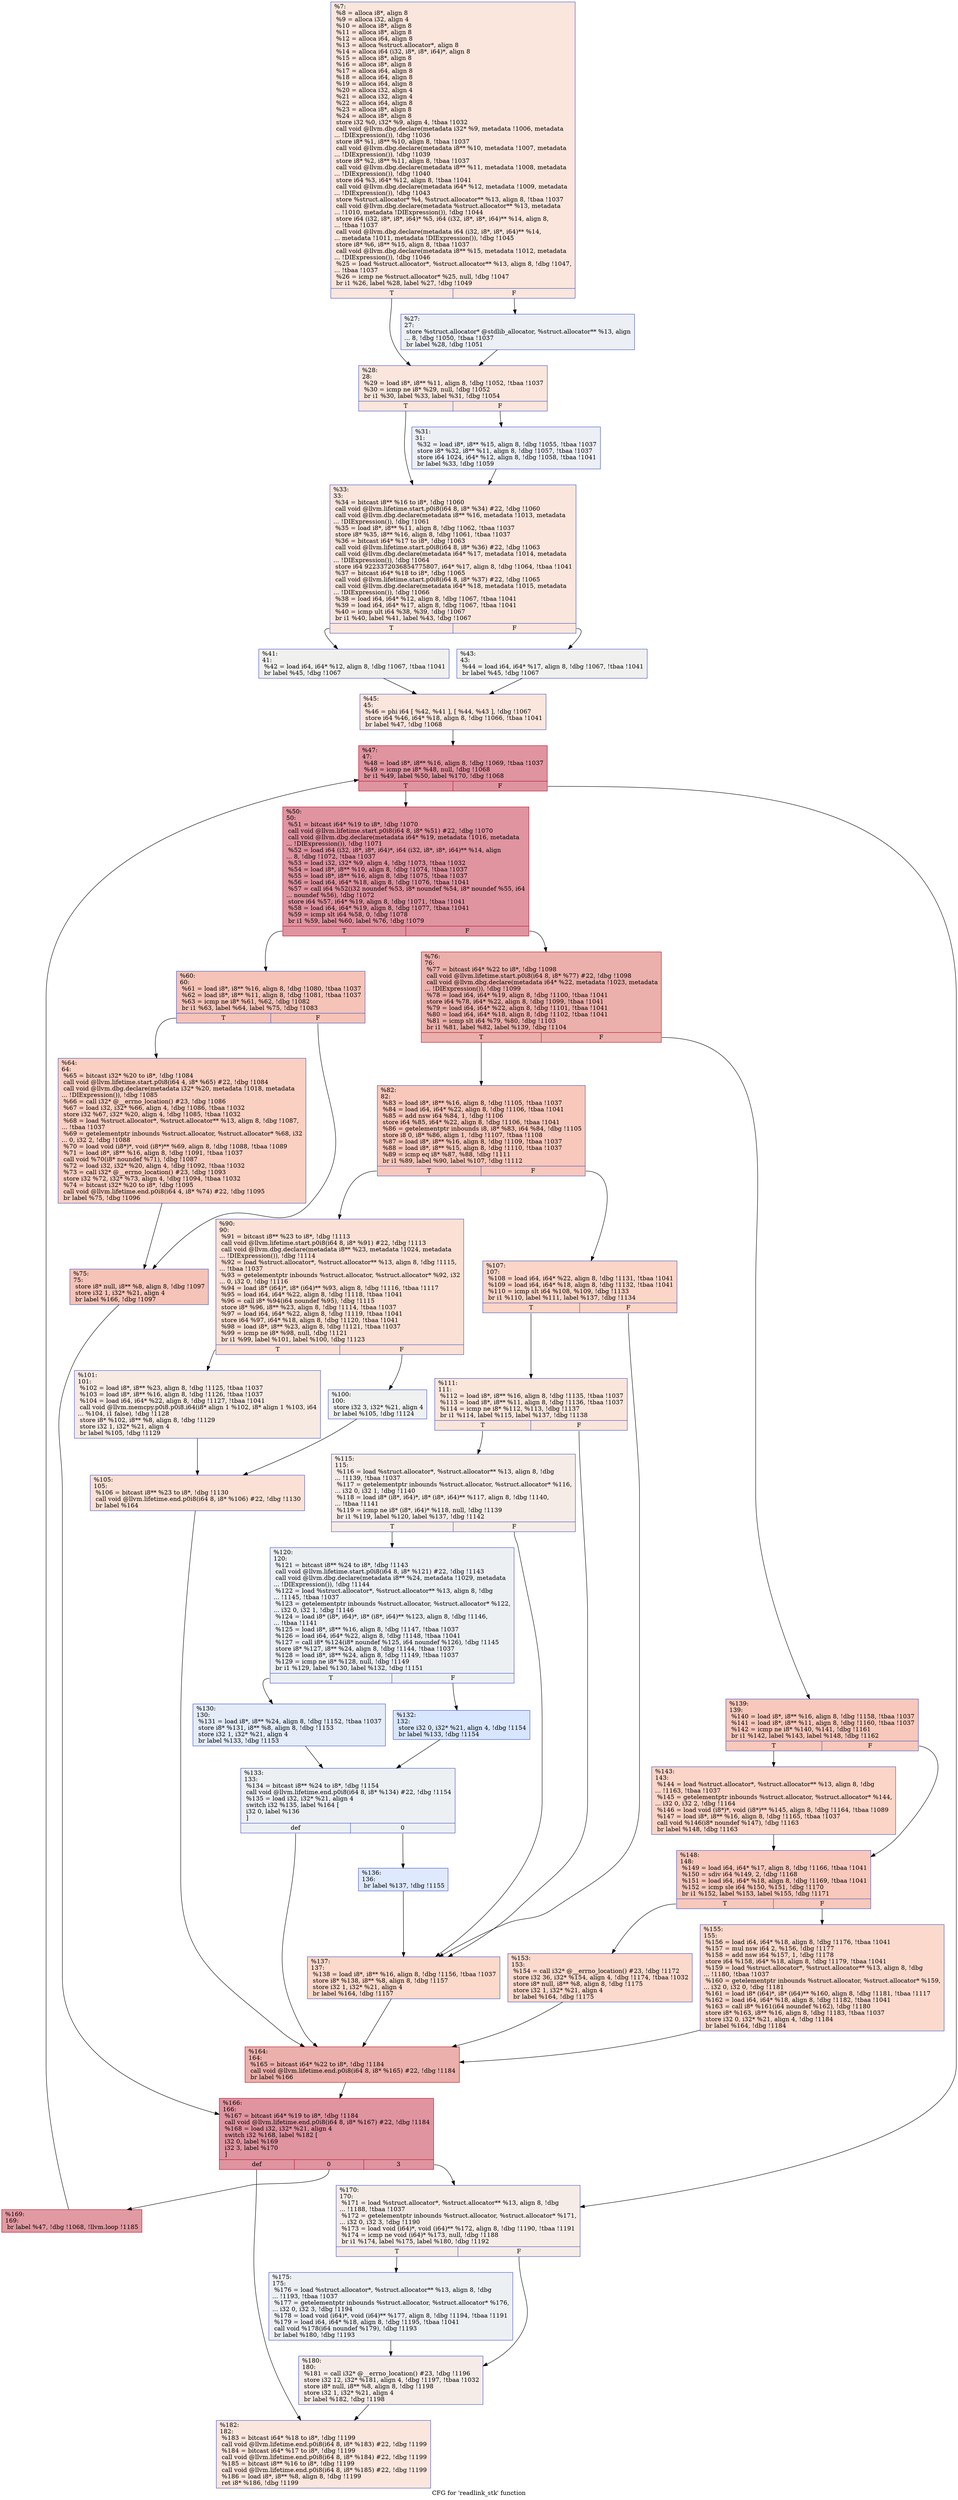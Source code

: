 digraph "CFG for 'readlink_stk' function" {
	label="CFG for 'readlink_stk' function";

	Node0x1359cb0 [shape=record,color="#3d50c3ff", style=filled, fillcolor="#f3c7b170",label="{%7:\l  %8 = alloca i8*, align 8\l  %9 = alloca i32, align 4\l  %10 = alloca i8*, align 8\l  %11 = alloca i8*, align 8\l  %12 = alloca i64, align 8\l  %13 = alloca %struct.allocator*, align 8\l  %14 = alloca i64 (i32, i8*, i8*, i64)*, align 8\l  %15 = alloca i8*, align 8\l  %16 = alloca i8*, align 8\l  %17 = alloca i64, align 8\l  %18 = alloca i64, align 8\l  %19 = alloca i64, align 8\l  %20 = alloca i32, align 4\l  %21 = alloca i32, align 4\l  %22 = alloca i64, align 8\l  %23 = alloca i8*, align 8\l  %24 = alloca i8*, align 8\l  store i32 %0, i32* %9, align 4, !tbaa !1032\l  call void @llvm.dbg.declare(metadata i32* %9, metadata !1006, metadata\l... !DIExpression()), !dbg !1036\l  store i8* %1, i8** %10, align 8, !tbaa !1037\l  call void @llvm.dbg.declare(metadata i8** %10, metadata !1007, metadata\l... !DIExpression()), !dbg !1039\l  store i8* %2, i8** %11, align 8, !tbaa !1037\l  call void @llvm.dbg.declare(metadata i8** %11, metadata !1008, metadata\l... !DIExpression()), !dbg !1040\l  store i64 %3, i64* %12, align 8, !tbaa !1041\l  call void @llvm.dbg.declare(metadata i64* %12, metadata !1009, metadata\l... !DIExpression()), !dbg !1043\l  store %struct.allocator* %4, %struct.allocator** %13, align 8, !tbaa !1037\l  call void @llvm.dbg.declare(metadata %struct.allocator** %13, metadata\l... !1010, metadata !DIExpression()), !dbg !1044\l  store i64 (i32, i8*, i8*, i64)* %5, i64 (i32, i8*, i8*, i64)** %14, align 8,\l... !tbaa !1037\l  call void @llvm.dbg.declare(metadata i64 (i32, i8*, i8*, i64)** %14,\l... metadata !1011, metadata !DIExpression()), !dbg !1045\l  store i8* %6, i8** %15, align 8, !tbaa !1037\l  call void @llvm.dbg.declare(metadata i8** %15, metadata !1012, metadata\l... !DIExpression()), !dbg !1046\l  %25 = load %struct.allocator*, %struct.allocator** %13, align 8, !dbg !1047,\l... !tbaa !1037\l  %26 = icmp ne %struct.allocator* %25, null, !dbg !1047\l  br i1 %26, label %28, label %27, !dbg !1049\l|{<s0>T|<s1>F}}"];
	Node0x1359cb0:s0 -> Node0x135c2a0;
	Node0x1359cb0:s1 -> Node0x135c250;
	Node0x135c250 [shape=record,color="#3d50c3ff", style=filled, fillcolor="#d4dbe670",label="{%27:\l27:                                               \l  store %struct.allocator* @stdlib_allocator, %struct.allocator** %13, align\l... 8, !dbg !1050, !tbaa !1037\l  br label %28, !dbg !1051\l}"];
	Node0x135c250 -> Node0x135c2a0;
	Node0x135c2a0 [shape=record,color="#3d50c3ff", style=filled, fillcolor="#f3c7b170",label="{%28:\l28:                                               \l  %29 = load i8*, i8** %11, align 8, !dbg !1052, !tbaa !1037\l  %30 = icmp ne i8* %29, null, !dbg !1052\l  br i1 %30, label %33, label %31, !dbg !1054\l|{<s0>T|<s1>F}}"];
	Node0x135c2a0:s0 -> Node0x135c340;
	Node0x135c2a0:s1 -> Node0x135c2f0;
	Node0x135c2f0 [shape=record,color="#3d50c3ff", style=filled, fillcolor="#d4dbe670",label="{%31:\l31:                                               \l  %32 = load i8*, i8** %15, align 8, !dbg !1055, !tbaa !1037\l  store i8* %32, i8** %11, align 8, !dbg !1057, !tbaa !1037\l  store i64 1024, i64* %12, align 8, !dbg !1058, !tbaa !1041\l  br label %33, !dbg !1059\l}"];
	Node0x135c2f0 -> Node0x135c340;
	Node0x135c340 [shape=record,color="#3d50c3ff", style=filled, fillcolor="#f3c7b170",label="{%33:\l33:                                               \l  %34 = bitcast i8** %16 to i8*, !dbg !1060\l  call void @llvm.lifetime.start.p0i8(i64 8, i8* %34) #22, !dbg !1060\l  call void @llvm.dbg.declare(metadata i8** %16, metadata !1013, metadata\l... !DIExpression()), !dbg !1061\l  %35 = load i8*, i8** %11, align 8, !dbg !1062, !tbaa !1037\l  store i8* %35, i8** %16, align 8, !dbg !1061, !tbaa !1037\l  %36 = bitcast i64* %17 to i8*, !dbg !1063\l  call void @llvm.lifetime.start.p0i8(i64 8, i8* %36) #22, !dbg !1063\l  call void @llvm.dbg.declare(metadata i64* %17, metadata !1014, metadata\l... !DIExpression()), !dbg !1064\l  store i64 9223372036854775807, i64* %17, align 8, !dbg !1064, !tbaa !1041\l  %37 = bitcast i64* %18 to i8*, !dbg !1065\l  call void @llvm.lifetime.start.p0i8(i64 8, i8* %37) #22, !dbg !1065\l  call void @llvm.dbg.declare(metadata i64* %18, metadata !1015, metadata\l... !DIExpression()), !dbg !1066\l  %38 = load i64, i64* %12, align 8, !dbg !1067, !tbaa !1041\l  %39 = load i64, i64* %17, align 8, !dbg !1067, !tbaa !1041\l  %40 = icmp ult i64 %38, %39, !dbg !1067\l  br i1 %40, label %41, label %43, !dbg !1067\l|{<s0>T|<s1>F}}"];
	Node0x135c340:s0 -> Node0x135c390;
	Node0x135c340:s1 -> Node0x135c3e0;
	Node0x135c390 [shape=record,color="#3d50c3ff", style=filled, fillcolor="#dedcdb70",label="{%41:\l41:                                               \l  %42 = load i64, i64* %12, align 8, !dbg !1067, !tbaa !1041\l  br label %45, !dbg !1067\l}"];
	Node0x135c390 -> Node0x135c430;
	Node0x135c3e0 [shape=record,color="#3d50c3ff", style=filled, fillcolor="#dedcdb70",label="{%43:\l43:                                               \l  %44 = load i64, i64* %17, align 8, !dbg !1067, !tbaa !1041\l  br label %45, !dbg !1067\l}"];
	Node0x135c3e0 -> Node0x135c430;
	Node0x135c430 [shape=record,color="#3d50c3ff", style=filled, fillcolor="#f3c7b170",label="{%45:\l45:                                               \l  %46 = phi i64 [ %42, %41 ], [ %44, %43 ], !dbg !1067\l  store i64 %46, i64* %18, align 8, !dbg !1066, !tbaa !1041\l  br label %47, !dbg !1068\l}"];
	Node0x135c430 -> Node0x135c480;
	Node0x135c480 [shape=record,color="#b70d28ff", style=filled, fillcolor="#b70d2870",label="{%47:\l47:                                               \l  %48 = load i8*, i8** %16, align 8, !dbg !1069, !tbaa !1037\l  %49 = icmp ne i8* %48, null, !dbg !1068\l  br i1 %49, label %50, label %170, !dbg !1068\l|{<s0>T|<s1>F}}"];
	Node0x135c480:s0 -> Node0x135c4d0;
	Node0x135c480:s1 -> Node0x135cd40;
	Node0x135c4d0 [shape=record,color="#b70d28ff", style=filled, fillcolor="#b70d2870",label="{%50:\l50:                                               \l  %51 = bitcast i64* %19 to i8*, !dbg !1070\l  call void @llvm.lifetime.start.p0i8(i64 8, i8* %51) #22, !dbg !1070\l  call void @llvm.dbg.declare(metadata i64* %19, metadata !1016, metadata\l... !DIExpression()), !dbg !1071\l  %52 = load i64 (i32, i8*, i8*, i64)*, i64 (i32, i8*, i8*, i64)** %14, align\l... 8, !dbg !1072, !tbaa !1037\l  %53 = load i32, i32* %9, align 4, !dbg !1073, !tbaa !1032\l  %54 = load i8*, i8** %10, align 8, !dbg !1074, !tbaa !1037\l  %55 = load i8*, i8** %16, align 8, !dbg !1075, !tbaa !1037\l  %56 = load i64, i64* %18, align 8, !dbg !1076, !tbaa !1041\l  %57 = call i64 %52(i32 noundef %53, i8* noundef %54, i8* noundef %55, i64\l... noundef %56), !dbg !1072\l  store i64 %57, i64* %19, align 8, !dbg !1071, !tbaa !1041\l  %58 = load i64, i64* %19, align 8, !dbg !1077, !tbaa !1041\l  %59 = icmp slt i64 %58, 0, !dbg !1078\l  br i1 %59, label %60, label %76, !dbg !1079\l|{<s0>T|<s1>F}}"];
	Node0x135c4d0:s0 -> Node0x135c520;
	Node0x135c4d0:s1 -> Node0x135c610;
	Node0x135c520 [shape=record,color="#3d50c3ff", style=filled, fillcolor="#e8765c70",label="{%60:\l60:                                               \l  %61 = load i8*, i8** %16, align 8, !dbg !1080, !tbaa !1037\l  %62 = load i8*, i8** %11, align 8, !dbg !1081, !tbaa !1037\l  %63 = icmp ne i8* %61, %62, !dbg !1082\l  br i1 %63, label %64, label %75, !dbg !1083\l|{<s0>T|<s1>F}}"];
	Node0x135c520:s0 -> Node0x135c570;
	Node0x135c520:s1 -> Node0x135c5c0;
	Node0x135c570 [shape=record,color="#3d50c3ff", style=filled, fillcolor="#f3947570",label="{%64:\l64:                                               \l  %65 = bitcast i32* %20 to i8*, !dbg !1084\l  call void @llvm.lifetime.start.p0i8(i64 4, i8* %65) #22, !dbg !1084\l  call void @llvm.dbg.declare(metadata i32* %20, metadata !1018, metadata\l... !DIExpression()), !dbg !1085\l  %66 = call i32* @__errno_location() #23, !dbg !1086\l  %67 = load i32, i32* %66, align 4, !dbg !1086, !tbaa !1032\l  store i32 %67, i32* %20, align 4, !dbg !1085, !tbaa !1032\l  %68 = load %struct.allocator*, %struct.allocator** %13, align 8, !dbg !1087,\l... !tbaa !1037\l  %69 = getelementptr inbounds %struct.allocator, %struct.allocator* %68, i32\l... 0, i32 2, !dbg !1088\l  %70 = load void (i8*)*, void (i8*)** %69, align 8, !dbg !1088, !tbaa !1089\l  %71 = load i8*, i8** %16, align 8, !dbg !1091, !tbaa !1037\l  call void %70(i8* noundef %71), !dbg !1087\l  %72 = load i32, i32* %20, align 4, !dbg !1092, !tbaa !1032\l  %73 = call i32* @__errno_location() #23, !dbg !1093\l  store i32 %72, i32* %73, align 4, !dbg !1094, !tbaa !1032\l  %74 = bitcast i32* %20 to i8*, !dbg !1095\l  call void @llvm.lifetime.end.p0i8(i64 4, i8* %74) #22, !dbg !1095\l  br label %75, !dbg !1096\l}"];
	Node0x135c570 -> Node0x135c5c0;
	Node0x135c5c0 [shape=record,color="#3d50c3ff", style=filled, fillcolor="#e8765c70",label="{%75:\l75:                                               \l  store i8* null, i8** %8, align 8, !dbg !1097\l  store i32 1, i32* %21, align 4\l  br label %166, !dbg !1097\l}"];
	Node0x135c5c0 -> Node0x135cca0;
	Node0x135c610 [shape=record,color="#b70d28ff", style=filled, fillcolor="#d24b4070",label="{%76:\l76:                                               \l  %77 = bitcast i64* %22 to i8*, !dbg !1098\l  call void @llvm.lifetime.start.p0i8(i64 8, i8* %77) #22, !dbg !1098\l  call void @llvm.dbg.declare(metadata i64* %22, metadata !1023, metadata\l... !DIExpression()), !dbg !1099\l  %78 = load i64, i64* %19, align 8, !dbg !1100, !tbaa !1041\l  store i64 %78, i64* %22, align 8, !dbg !1099, !tbaa !1041\l  %79 = load i64, i64* %22, align 8, !dbg !1101, !tbaa !1041\l  %80 = load i64, i64* %18, align 8, !dbg !1102, !tbaa !1041\l  %81 = icmp slt i64 %79, %80, !dbg !1103\l  br i1 %81, label %82, label %139, !dbg !1104\l|{<s0>T|<s1>F}}"];
	Node0x135c610:s0 -> Node0x135c660;
	Node0x135c610:s1 -> Node0x135cac0;
	Node0x135c660 [shape=record,color="#3d50c3ff", style=filled, fillcolor="#ed836670",label="{%82:\l82:                                               \l  %83 = load i8*, i8** %16, align 8, !dbg !1105, !tbaa !1037\l  %84 = load i64, i64* %22, align 8, !dbg !1106, !tbaa !1041\l  %85 = add nsw i64 %84, 1, !dbg !1106\l  store i64 %85, i64* %22, align 8, !dbg !1106, !tbaa !1041\l  %86 = getelementptr inbounds i8, i8* %83, i64 %84, !dbg !1105\l  store i8 0, i8* %86, align 1, !dbg !1107, !tbaa !1108\l  %87 = load i8*, i8** %16, align 8, !dbg !1109, !tbaa !1037\l  %88 = load i8*, i8** %15, align 8, !dbg !1110, !tbaa !1037\l  %89 = icmp eq i8* %87, %88, !dbg !1111\l  br i1 %89, label %90, label %107, !dbg !1112\l|{<s0>T|<s1>F}}"];
	Node0x135c660:s0 -> Node0x135c6b0;
	Node0x135c660:s1 -> Node0x135c7f0;
	Node0x135c6b0 [shape=record,color="#3d50c3ff", style=filled, fillcolor="#f7bca170",label="{%90:\l90:                                               \l  %91 = bitcast i8** %23 to i8*, !dbg !1113\l  call void @llvm.lifetime.start.p0i8(i64 8, i8* %91) #22, !dbg !1113\l  call void @llvm.dbg.declare(metadata i8** %23, metadata !1024, metadata\l... !DIExpression()), !dbg !1114\l  %92 = load %struct.allocator*, %struct.allocator** %13, align 8, !dbg !1115,\l... !tbaa !1037\l  %93 = getelementptr inbounds %struct.allocator, %struct.allocator* %92, i32\l... 0, i32 0, !dbg !1116\l  %94 = load i8* (i64)*, i8* (i64)** %93, align 8, !dbg !1116, !tbaa !1117\l  %95 = load i64, i64* %22, align 8, !dbg !1118, !tbaa !1041\l  %96 = call i8* %94(i64 noundef %95), !dbg !1115\l  store i8* %96, i8** %23, align 8, !dbg !1114, !tbaa !1037\l  %97 = load i64, i64* %22, align 8, !dbg !1119, !tbaa !1041\l  store i64 %97, i64* %18, align 8, !dbg !1120, !tbaa !1041\l  %98 = load i8*, i8** %23, align 8, !dbg !1121, !tbaa !1037\l  %99 = icmp ne i8* %98, null, !dbg !1121\l  br i1 %99, label %101, label %100, !dbg !1123\l|{<s0>T|<s1>F}}"];
	Node0x135c6b0:s0 -> Node0x135c750;
	Node0x135c6b0:s1 -> Node0x135c700;
	Node0x135c700 [shape=record,color="#3d50c3ff", style=filled, fillcolor="#dbdcde70",label="{%100:\l100:                                              \l  store i32 3, i32* %21, align 4\l  br label %105, !dbg !1124\l}"];
	Node0x135c700 -> Node0x135c7a0;
	Node0x135c750 [shape=record,color="#3d50c3ff", style=filled, fillcolor="#eed0c070",label="{%101:\l101:                                              \l  %102 = load i8*, i8** %23, align 8, !dbg !1125, !tbaa !1037\l  %103 = load i8*, i8** %16, align 8, !dbg !1126, !tbaa !1037\l  %104 = load i64, i64* %22, align 8, !dbg !1127, !tbaa !1041\l  call void @llvm.memcpy.p0i8.p0i8.i64(i8* align 1 %102, i8* align 1 %103, i64\l... %104, i1 false), !dbg !1128\l  store i8* %102, i8** %8, align 8, !dbg !1129\l  store i32 1, i32* %21, align 4\l  br label %105, !dbg !1129\l}"];
	Node0x135c750 -> Node0x135c7a0;
	Node0x135c7a0 [shape=record,color="#3d50c3ff", style=filled, fillcolor="#f7bca170",label="{%105:\l105:                                              \l  %106 = bitcast i8** %23 to i8*, !dbg !1130\l  call void @llvm.lifetime.end.p0i8(i64 8, i8* %106) #22, !dbg !1130\l  br label %164\l}"];
	Node0x135c7a0 -> Node0x135cc50;
	Node0x135c7f0 [shape=record,color="#3d50c3ff", style=filled, fillcolor="#f5a08170",label="{%107:\l107:                                              \l  %108 = load i64, i64* %22, align 8, !dbg !1131, !tbaa !1041\l  %109 = load i64, i64* %18, align 8, !dbg !1132, !tbaa !1041\l  %110 = icmp slt i64 %108, %109, !dbg !1133\l  br i1 %110, label %111, label %137, !dbg !1134\l|{<s0>T|<s1>F}}"];
	Node0x135c7f0:s0 -> Node0x135c840;
	Node0x135c7f0:s1 -> Node0x135ca70;
	Node0x135c840 [shape=record,color="#3d50c3ff", style=filled, fillcolor="#f4c5ad70",label="{%111:\l111:                                              \l  %112 = load i8*, i8** %16, align 8, !dbg !1135, !tbaa !1037\l  %113 = load i8*, i8** %11, align 8, !dbg !1136, !tbaa !1037\l  %114 = icmp ne i8* %112, %113, !dbg !1137\l  br i1 %114, label %115, label %137, !dbg !1138\l|{<s0>T|<s1>F}}"];
	Node0x135c840:s0 -> Node0x135c890;
	Node0x135c840:s1 -> Node0x135ca70;
	Node0x135c890 [shape=record,color="#3d50c3ff", style=filled, fillcolor="#ead5c970",label="{%115:\l115:                                              \l  %116 = load %struct.allocator*, %struct.allocator** %13, align 8, !dbg\l... !1139, !tbaa !1037\l  %117 = getelementptr inbounds %struct.allocator, %struct.allocator* %116,\l... i32 0, i32 1, !dbg !1140\l  %118 = load i8* (i8*, i64)*, i8* (i8*, i64)** %117, align 8, !dbg !1140,\l... !tbaa !1141\l  %119 = icmp ne i8* (i8*, i64)* %118, null, !dbg !1139\l  br i1 %119, label %120, label %137, !dbg !1142\l|{<s0>T|<s1>F}}"];
	Node0x135c890:s0 -> Node0x135c8e0;
	Node0x135c890:s1 -> Node0x135ca70;
	Node0x135c8e0 [shape=record,color="#3d50c3ff", style=filled, fillcolor="#d6dce470",label="{%120:\l120:                                              \l  %121 = bitcast i8** %24 to i8*, !dbg !1143\l  call void @llvm.lifetime.start.p0i8(i64 8, i8* %121) #22, !dbg !1143\l  call void @llvm.dbg.declare(metadata i8** %24, metadata !1029, metadata\l... !DIExpression()), !dbg !1144\l  %122 = load %struct.allocator*, %struct.allocator** %13, align 8, !dbg\l... !1145, !tbaa !1037\l  %123 = getelementptr inbounds %struct.allocator, %struct.allocator* %122,\l... i32 0, i32 1, !dbg !1146\l  %124 = load i8* (i8*, i64)*, i8* (i8*, i64)** %123, align 8, !dbg !1146,\l... !tbaa !1141\l  %125 = load i8*, i8** %16, align 8, !dbg !1147, !tbaa !1037\l  %126 = load i64, i64* %22, align 8, !dbg !1148, !tbaa !1041\l  %127 = call i8* %124(i8* noundef %125, i64 noundef %126), !dbg !1145\l  store i8* %127, i8** %24, align 8, !dbg !1144, !tbaa !1037\l  %128 = load i8*, i8** %24, align 8, !dbg !1149, !tbaa !1037\l  %129 = icmp ne i8* %128, null, !dbg !1149\l  br i1 %129, label %130, label %132, !dbg !1151\l|{<s0>T|<s1>F}}"];
	Node0x135c8e0:s0 -> Node0x135c930;
	Node0x135c8e0:s1 -> Node0x135c980;
	Node0x135c930 [shape=record,color="#3d50c3ff", style=filled, fillcolor="#c1d4f470",label="{%130:\l130:                                              \l  %131 = load i8*, i8** %24, align 8, !dbg !1152, !tbaa !1037\l  store i8* %131, i8** %8, align 8, !dbg !1153\l  store i32 1, i32* %21, align 4\l  br label %133, !dbg !1153\l}"];
	Node0x135c930 -> Node0x135c9d0;
	Node0x135c980 [shape=record,color="#3d50c3ff", style=filled, fillcolor="#a7c5fe70",label="{%132:\l132:                                              \l  store i32 0, i32* %21, align 4, !dbg !1154\l  br label %133, !dbg !1154\l}"];
	Node0x135c980 -> Node0x135c9d0;
	Node0x135c9d0 [shape=record,color="#3d50c3ff", style=filled, fillcolor="#d6dce470",label="{%133:\l133:                                              \l  %134 = bitcast i8** %24 to i8*, !dbg !1154\l  call void @llvm.lifetime.end.p0i8(i64 8, i8* %134) #22, !dbg !1154\l  %135 = load i32, i32* %21, align 4\l  switch i32 %135, label %164 [\l    i32 0, label %136\l  ]\l|{<s0>def|<s1>0}}"];
	Node0x135c9d0:s0 -> Node0x135cc50;
	Node0x135c9d0:s1 -> Node0x135ca20;
	Node0x135ca20 [shape=record,color="#3d50c3ff", style=filled, fillcolor="#b5cdfa70",label="{%136:\l136:                                              \l  br label %137, !dbg !1155\l}"];
	Node0x135ca20 -> Node0x135ca70;
	Node0x135ca70 [shape=record,color="#3d50c3ff", style=filled, fillcolor="#f7a88970",label="{%137:\l137:                                              \l  %138 = load i8*, i8** %16, align 8, !dbg !1156, !tbaa !1037\l  store i8* %138, i8** %8, align 8, !dbg !1157\l  store i32 1, i32* %21, align 4\l  br label %164, !dbg !1157\l}"];
	Node0x135ca70 -> Node0x135cc50;
	Node0x135cac0 [shape=record,color="#3d50c3ff", style=filled, fillcolor="#ed836670",label="{%139:\l139:                                              \l  %140 = load i8*, i8** %16, align 8, !dbg !1158, !tbaa !1037\l  %141 = load i8*, i8** %11, align 8, !dbg !1160, !tbaa !1037\l  %142 = icmp ne i8* %140, %141, !dbg !1161\l  br i1 %142, label %143, label %148, !dbg !1162\l|{<s0>T|<s1>F}}"];
	Node0x135cac0:s0 -> Node0x135cb10;
	Node0x135cac0:s1 -> Node0x135cb60;
	Node0x135cb10 [shape=record,color="#3d50c3ff", style=filled, fillcolor="#f5a08170",label="{%143:\l143:                                              \l  %144 = load %struct.allocator*, %struct.allocator** %13, align 8, !dbg\l... !1163, !tbaa !1037\l  %145 = getelementptr inbounds %struct.allocator, %struct.allocator* %144,\l... i32 0, i32 2, !dbg !1164\l  %146 = load void (i8*)*, void (i8*)** %145, align 8, !dbg !1164, !tbaa !1089\l  %147 = load i8*, i8** %16, align 8, !dbg !1165, !tbaa !1037\l  call void %146(i8* noundef %147), !dbg !1163\l  br label %148, !dbg !1163\l}"];
	Node0x135cb10 -> Node0x135cb60;
	Node0x135cb60 [shape=record,color="#3d50c3ff", style=filled, fillcolor="#ed836670",label="{%148:\l148:                                              \l  %149 = load i64, i64* %17, align 8, !dbg !1166, !tbaa !1041\l  %150 = sdiv i64 %149, 2, !dbg !1168\l  %151 = load i64, i64* %18, align 8, !dbg !1169, !tbaa !1041\l  %152 = icmp sle i64 %150, %151, !dbg !1170\l  br i1 %152, label %153, label %155, !dbg !1171\l|{<s0>T|<s1>F}}"];
	Node0x135cb60:s0 -> Node0x135cbb0;
	Node0x135cb60:s1 -> Node0x135cc00;
	Node0x135cbb0 [shape=record,color="#3d50c3ff", style=filled, fillcolor="#f7ac8e70",label="{%153:\l153:                                              \l  %154 = call i32* @__errno_location() #23, !dbg !1172\l  store i32 36, i32* %154, align 4, !dbg !1174, !tbaa !1032\l  store i8* null, i8** %8, align 8, !dbg !1175\l  store i32 1, i32* %21, align 4\l  br label %164, !dbg !1175\l}"];
	Node0x135cbb0 -> Node0x135cc50;
	Node0x135cc00 [shape=record,color="#3d50c3ff", style=filled, fillcolor="#f7ac8e70",label="{%155:\l155:                                              \l  %156 = load i64, i64* %18, align 8, !dbg !1176, !tbaa !1041\l  %157 = mul nsw i64 2, %156, !dbg !1177\l  %158 = add nsw i64 %157, 1, !dbg !1178\l  store i64 %158, i64* %18, align 8, !dbg !1179, !tbaa !1041\l  %159 = load %struct.allocator*, %struct.allocator** %13, align 8, !dbg\l... !1180, !tbaa !1037\l  %160 = getelementptr inbounds %struct.allocator, %struct.allocator* %159,\l... i32 0, i32 0, !dbg !1181\l  %161 = load i8* (i64)*, i8* (i64)** %160, align 8, !dbg !1181, !tbaa !1117\l  %162 = load i64, i64* %18, align 8, !dbg !1182, !tbaa !1041\l  %163 = call i8* %161(i64 noundef %162), !dbg !1180\l  store i8* %163, i8** %16, align 8, !dbg !1183, !tbaa !1037\l  store i32 0, i32* %21, align 4, !dbg !1184\l  br label %164, !dbg !1184\l}"];
	Node0x135cc00 -> Node0x135cc50;
	Node0x135cc50 [shape=record,color="#b70d28ff", style=filled, fillcolor="#d24b4070",label="{%164:\l164:                                              \l  %165 = bitcast i64* %22 to i8*, !dbg !1184\l  call void @llvm.lifetime.end.p0i8(i64 8, i8* %165) #22, !dbg !1184\l  br label %166\l}"];
	Node0x135cc50 -> Node0x135cca0;
	Node0x135cca0 [shape=record,color="#b70d28ff", style=filled, fillcolor="#b70d2870",label="{%166:\l166:                                              \l  %167 = bitcast i64* %19 to i8*, !dbg !1184\l  call void @llvm.lifetime.end.p0i8(i64 8, i8* %167) #22, !dbg !1184\l  %168 = load i32, i32* %21, align 4\l  switch i32 %168, label %182 [\l    i32 0, label %169\l    i32 3, label %170\l  ]\l|{<s0>def|<s1>0|<s2>3}}"];
	Node0x135cca0:s0 -> Node0x135ce30;
	Node0x135cca0:s1 -> Node0x135ccf0;
	Node0x135cca0:s2 -> Node0x135cd40;
	Node0x135ccf0 [shape=record,color="#b70d28ff", style=filled, fillcolor="#bb1b2c70",label="{%169:\l169:                                              \l  br label %47, !dbg !1068, !llvm.loop !1185\l}"];
	Node0x135ccf0 -> Node0x135c480;
	Node0x135cd40 [shape=record,color="#3d50c3ff", style=filled, fillcolor="#ead5c970",label="{%170:\l170:                                              \l  %171 = load %struct.allocator*, %struct.allocator** %13, align 8, !dbg\l... !1188, !tbaa !1037\l  %172 = getelementptr inbounds %struct.allocator, %struct.allocator* %171,\l... i32 0, i32 3, !dbg !1190\l  %173 = load void (i64)*, void (i64)** %172, align 8, !dbg !1190, !tbaa !1191\l  %174 = icmp ne void (i64)* %173, null, !dbg !1188\l  br i1 %174, label %175, label %180, !dbg !1192\l|{<s0>T|<s1>F}}"];
	Node0x135cd40:s0 -> Node0x135cd90;
	Node0x135cd40:s1 -> Node0x135cde0;
	Node0x135cd90 [shape=record,color="#3d50c3ff", style=filled, fillcolor="#d6dce470",label="{%175:\l175:                                              \l  %176 = load %struct.allocator*, %struct.allocator** %13, align 8, !dbg\l... !1193, !tbaa !1037\l  %177 = getelementptr inbounds %struct.allocator, %struct.allocator* %176,\l... i32 0, i32 3, !dbg !1194\l  %178 = load void (i64)*, void (i64)** %177, align 8, !dbg !1194, !tbaa !1191\l  %179 = load i64, i64* %18, align 8, !dbg !1195, !tbaa !1041\l  call void %178(i64 noundef %179), !dbg !1193\l  br label %180, !dbg !1193\l}"];
	Node0x135cd90 -> Node0x135cde0;
	Node0x135cde0 [shape=record,color="#3d50c3ff", style=filled, fillcolor="#ead5c970",label="{%180:\l180:                                              \l  %181 = call i32* @__errno_location() #23, !dbg !1196\l  store i32 12, i32* %181, align 4, !dbg !1197, !tbaa !1032\l  store i8* null, i8** %8, align 8, !dbg !1198\l  store i32 1, i32* %21, align 4\l  br label %182, !dbg !1198\l}"];
	Node0x135cde0 -> Node0x135ce30;
	Node0x135ce30 [shape=record,color="#3d50c3ff", style=filled, fillcolor="#f3c7b170",label="{%182:\l182:                                              \l  %183 = bitcast i64* %18 to i8*, !dbg !1199\l  call void @llvm.lifetime.end.p0i8(i64 8, i8* %183) #22, !dbg !1199\l  %184 = bitcast i64* %17 to i8*, !dbg !1199\l  call void @llvm.lifetime.end.p0i8(i64 8, i8* %184) #22, !dbg !1199\l  %185 = bitcast i8** %16 to i8*, !dbg !1199\l  call void @llvm.lifetime.end.p0i8(i64 8, i8* %185) #22, !dbg !1199\l  %186 = load i8*, i8** %8, align 8, !dbg !1199\l  ret i8* %186, !dbg !1199\l}"];
}
